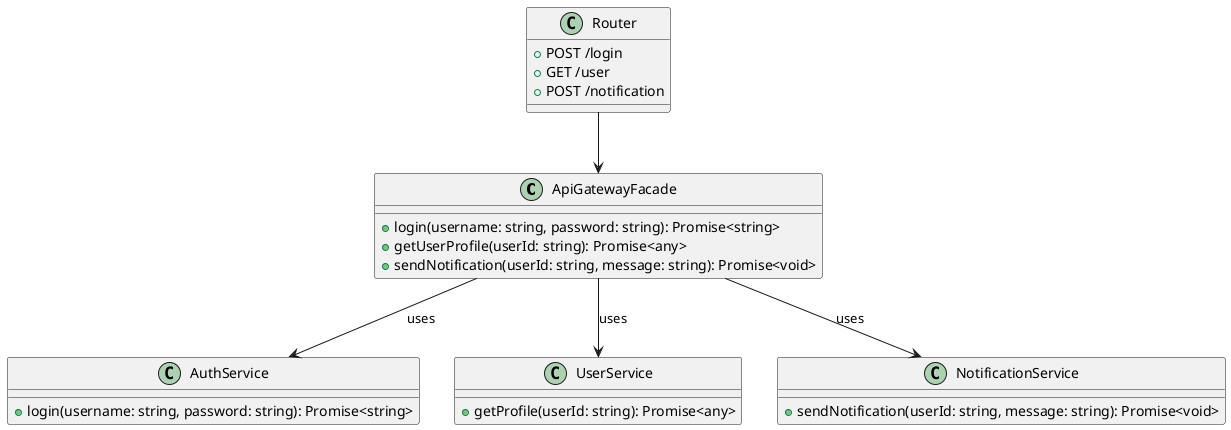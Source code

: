 @startuml
class ApiGatewayFacade {
    +login(username: string, password: string): Promise<string>
    +getUserProfile(userId: string): Promise<any>
    +sendNotification(userId: string, message: string): Promise<void>
}

class AuthService {
    +login(username: string, password: string): Promise<string>
}

class UserService {
    +getProfile(userId: string): Promise<any>
}

class NotificationService {
    +sendNotification(userId: string, message: string): Promise<void>
}

ApiGatewayFacade --> AuthService : uses
ApiGatewayFacade --> UserService : uses
ApiGatewayFacade --> NotificationService : uses

class Router {
    +POST /login
    +GET /user
    +POST /notification
}

Router --> ApiGatewayFacade 
@enduml
